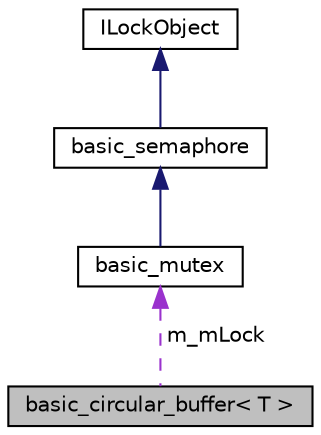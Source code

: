 digraph "basic_circular_buffer&lt; T &gt;"
{
 // LATEX_PDF_SIZE
  edge [fontname="Helvetica",fontsize="10",labelfontname="Helvetica",labelfontsize="10"];
  node [fontname="Helvetica",fontsize="10",shape=record];
  Node1 [label="basic_circular_buffer\< T \>",height=0.2,width=0.4,color="black", fillcolor="grey75", style="filled", fontcolor="black",tooltip=" "];
  Node2 -> Node1 [dir="back",color="darkorchid3",fontsize="10",style="dashed",label=" m_mLock" ,fontname="Helvetica"];
  Node2 [label="basic_mutex",height=0.2,width=0.4,color="black", fillcolor="white", style="filled",URL="$classbasic__mutex.html",tooltip=" "];
  Node3 -> Node2 [dir="back",color="midnightblue",fontsize="10",style="solid",fontname="Helvetica"];
  Node3 [label="basic_semaphore",height=0.2,width=0.4,color="black", fillcolor="white", style="filled",URL="$classbasic__semaphore.html",tooltip=" "];
  Node4 -> Node3 [dir="back",color="midnightblue",fontsize="10",style="solid",fontname="Helvetica"];
  Node4 [label="ILockObject",height=0.2,width=0.4,color="black", fillcolor="white", style="filled",URL="$class_i_lock_object.html",tooltip=" "];
}
